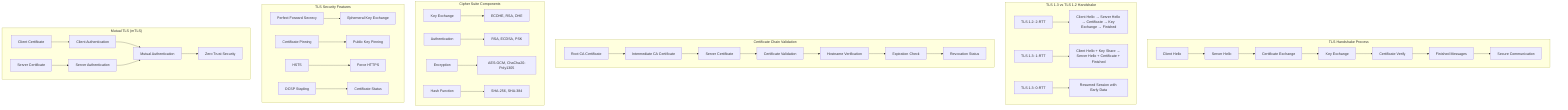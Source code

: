 graph TB
    subgraph "TLS Handshake Process"
        A[Client Hello] --> B[Server Hello]
        B --> C[Certificate Exchange]
        C --> D[Key Exchange]
        D --> E[Certificate Verify]
        E --> F[Finished Messages]
        F --> G[Secure Communication]
    end
    
    subgraph "TLS 1.3 vs TLS 1.2 Handshake"
        H[TLS 1.2: 2-RTT] --> I[Client Hello → Server Hello → Certificate → Key Exchange → Finished]
        J[TLS 1.3: 1-RTT] --> K[Client Hello + Key Share → Server Hello + Certificate + Finished]
        L[TLS 1.3: 0-RTT] --> M[Resumed Session with Early Data]
    end
    
    subgraph "Certificate Chain Validation"
        N[Root CA Certificate] --> O[Intermediate CA Certificate]
        O --> P[Server Certificate]
        P --> Q[Certificate Validation]
        Q --> R[Hostname Verification]
        R --> S[Expiration Check]
        S --> T[Revocation Status]
    end
    
    subgraph "Cipher Suite Components"
        U[Key Exchange] --> V[ECDHE, RSA, DHE]
        W[Authentication] --> X[RSA, ECDSA, PSK]
        Y[Encryption] --> Z[AES-GCM, ChaCha20-Poly1305]
        AA[Hash Function] --> BB[SHA-256, SHA-384]
    end
    
    subgraph "TLS Security Features"
        CC[Perfect Forward Secrecy] --> DD[Ephemeral Key Exchange]
        EE[Certificate Pinning] --> FF[Public Key Pinning]
        GG[HSTS] --> HH[Force HTTPS]
        II[OCSP Stapling] --> JJ[Certificate Status]
    end
    
    subgraph "Mutual TLS (mTLS)"
        KK[Client Certificate] --> LL[Client Authentication]
        MM[Server Certificate] --> NN[Server Authentication]
        LL --> OO[Mutual Authentication]
        NN --> OO
        OO --> PP[Zero Trust Security]
    end